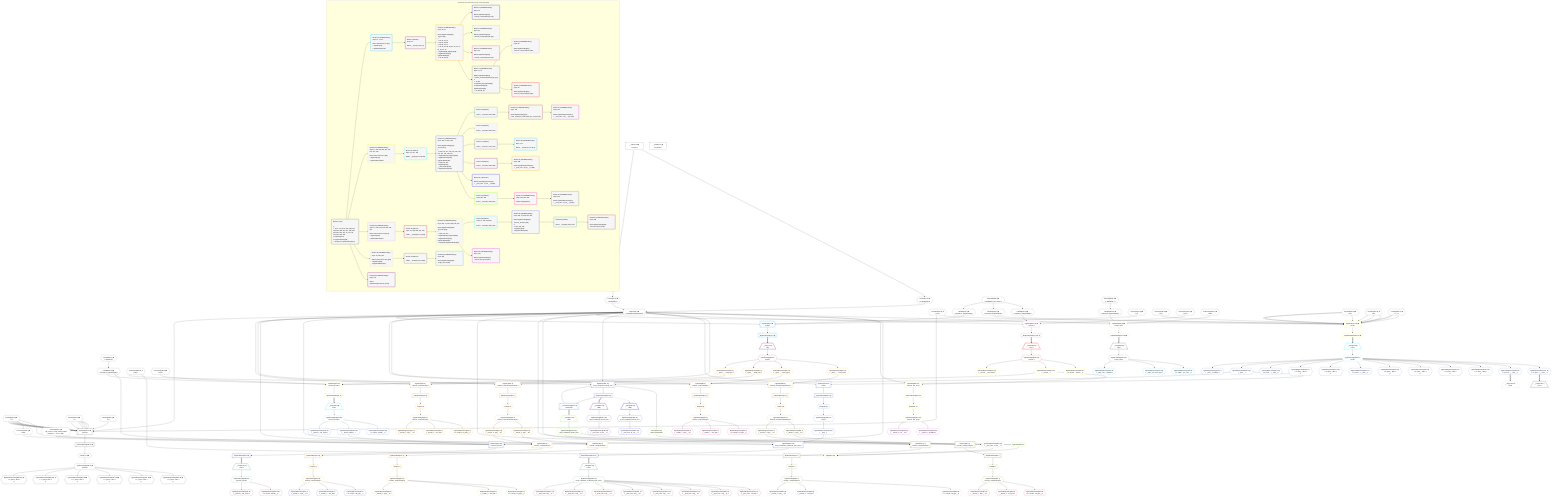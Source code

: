 %%{init: {'themeVariables': { 'fontSize': '12px'}}}%%
graph TD
    classDef path fill:#eee,stroke:#000,color:#000
    classDef plan fill:#fff,stroke-width:1px,color:#000
    classDef itemplan fill:#fff,stroke-width:2px,color:#000
    classDef unbatchedplan fill:#dff,stroke-width:1px,color:#000
    classDef sideeffectplan fill:#fcc,stroke-width:2px,color:#000
    classDef bucket fill:#f6f6f6,color:#000,stroke-width:2px,text-align:left


    %% plan dependencies
    PgSelect275[["PgSelect[275∈0] ➊<br />ᐸpersonᐳ"]]:::plan
    Object12{{"Object[12∈0] ➊<br />ᐸ{pgSettings,withPgClient}ᐳ"}}:::plan
    Constant320{{"Constant[320∈0] ➊<br />ᐸ1ᐳ"}}:::plan
    Constant323{{"Constant[323∈0] ➊<br />ᐸ7ᐳ"}}:::plan
    Constant318{{"Constant[318∈0] ➊<br />ᐸ8ᐳ"}}:::plan
    Constant125{{"Constant[125∈0] ➊<br />ᐸnullᐳ"}}:::plan
    Object12 & Constant320 & Constant320 & Constant323 & Constant320 & Constant318 & Constant323 & Constant320 & Constant323 & Constant320 & Constant323 & Constant320 & Constant125 & Constant323 & Constant320 & Constant323 --> PgSelect275
    Access10{{"Access[10∈0] ➊<br />ᐸ2.pgSettingsᐳ"}}:::plan
    Access11{{"Access[11∈0] ➊<br />ᐸ2.withPgClientᐳ"}}:::plan
    Access10 & Access11 --> Object12
    __Value2["__Value[2∈0] ➊<br />ᐸcontextᐳ"]:::plan
    __Value2 --> Access10
    __Value2 --> Access11
    Lambda14{{"Lambda[14∈0] ➊<br />ᐸextractList_pgSelectApplyᐳ"}}:::plan
    Constant325{{"Constant[325∈0] ➊<br />ᐸ[ 'PRIMARY_KEY_ASC' ]ᐳ"}}:::plan
    Constant325 --> Lambda14
    Lambda100{{"Lambda[100∈0] ➊<br />ᐸextractList_pgSelectApplyᐳ"}}:::plan
    Constant325 --> Lambda100
    Lambda215{{"Lambda[215∈0] ➊<br />ᐸextractList_pgSelectApplyᐳ"}}:::plan
    Constant325 --> Lambda215
    Lambda229{{"Lambda[229∈0] ➊<br />ᐸextractList_pgSelectApplyᐳ"}}:::plan
    Constant6{{"Constant[6∈0] ➊<br />ᐸundefinedᐳ"}}:::plan
    Constant6 --> Lambda229
    Connection243{{"Connection[243∈0] ➊<br />ᐸ239ᐳ"}}:::plan
    Constant320 --> Connection243
    Lambda265{{"Lambda[265∈0] ➊<br />ᐸextractList_pgSelectApplyᐳ"}}:::plan
    Constant326{{"Constant[326∈0] ➊<br />ᐸ[ 'NATURAL' ]ᐳ"}}:::plan
    Constant326 --> Lambda265
    First277{{"First[277∈0] ➊"}}:::plan
    PgSelectRows278[["PgSelectRows[278∈0] ➊"]]:::plan
    PgSelectRows278 --> First277
    PgSelect275 --> PgSelectRows278
    PgSelectSingle279{{"PgSelectSingle[279∈0] ➊<br />ᐸpersonᐳ"}}:::plan
    First277 --> PgSelectSingle279
    __Value4["__Value[4∈0] ➊<br />ᐸrootValueᐳ"]:::plan
    Connection13{{"Connection[13∈0] ➊<br />ᐸ9ᐳ"}}:::plan
    Connection99{{"Connection[99∈0] ➊<br />ᐸ97ᐳ"}}:::plan
    Connection183{{"Connection[183∈0] ➊<br />ᐸ181ᐳ"}}:::plan
    Connection214{{"Connection[214∈0] ➊<br />ᐸ212ᐳ"}}:::plan
    Connection228{{"Connection[228∈0] ➊<br />ᐸ224ᐳ"}}:::plan
    Connection264{{"Connection[264∈0] ➊<br />ᐸ262ᐳ"}}:::plan
    Constant309{{"Constant[309∈0] ➊<br />ᐸ15ᐳ"}}:::plan
    Constant310{{"Constant[310∈0] ➊<br />ᐸ20ᐳ"}}:::plan
    Constant311{{"Constant[311∈0] ➊<br />ᐸ'[...]'ᐳ"}}:::plan
    Constant327{{"Constant[327∈0] ➊<br />ᐸ§{ a: 419, b: 'easy cheesy baked potatoes', c: 'red', e: 'BAᐳ"}}:::plan
    PgSelect15[["PgSelect[15∈1] ➊<br />ᐸtypesᐳ"]]:::plan
    Object12 & Lambda14 & Connection13 --> PgSelect15
    PgSelectRows16[["PgSelectRows[16∈1] ➊"]]:::plan
    PgSelect15 --> PgSelectRows16
    __Item17[/"__Item[17∈2]<br />ᐸ16ᐳ"\]:::itemplan
    PgSelectRows16 ==> __Item17
    PgSelectSingle18{{"PgSelectSingle[18∈2]<br />ᐸtypesᐳ"}}:::plan
    __Item17 --> PgSelectSingle18
    PgSelect20[["PgSelect[20∈3]<br />ᐸfrmcdc_compoundTypeᐳ"]]:::plan
    PgClassExpression19{{"PgClassExpression[19∈3]<br />ᐸ__types__....ound_type”ᐳ"}}:::plan
    Object12 & PgClassExpression19 --> PgSelect20
    PgSelect32[["PgSelect[32∈3]<br />ᐸfrmcdc_nestedCompoundTypeᐳ"]]:::plan
    PgClassExpression31{{"PgClassExpression[31∈3]<br />ᐸ__types__....ound_type”ᐳ"}}:::plan
    Object12 & PgClassExpression31 --> PgSelect32
    PgSelect38[["PgSelect[38∈3]<br />ᐸfrmcdc_compoundTypeᐳ"]]:::plan
    PgClassExpression37{{"PgClassExpression[37∈3]<br />ᐸ__frmcdc_n...type__.”a”ᐳ"}}:::plan
    Object12 & PgClassExpression37 --> PgSelect38
    PgSelect48[["PgSelect[48∈3]<br />ᐸfrmcdc_compoundTypeᐳ"]]:::plan
    PgClassExpression47{{"PgClassExpression[47∈3]<br />ᐸ__frmcdc_n...type__.”b”ᐳ"}}:::plan
    Object12 & PgClassExpression47 --> PgSelect48
    PgSelect58[["PgSelect[58∈3]<br />ᐸfrmcdc_compoundTypeᐳ"]]:::plan
    PgClassExpression57{{"PgClassExpression[57∈3]<br />ᐸ__types__....ound_type”ᐳ"}}:::plan
    Object12 & PgClassExpression57 --> PgSelect58
    PgSelect68[["PgSelect[68∈3]<br />ᐸfrmcdc_nestedCompoundTypeᐳ"]]:::plan
    PgClassExpression67{{"PgClassExpression[67∈3]<br />ᐸ__types__....ound_type”ᐳ"}}:::plan
    Object12 & PgClassExpression67 --> PgSelect68
    PgSelectSingle18 --> PgClassExpression19
    First24{{"First[24∈3]"}}:::plan
    PgSelectRows25[["PgSelectRows[25∈3]"]]:::plan
    PgSelectRows25 --> First24
    PgSelect20 --> PgSelectRows25
    PgSelectSingle26{{"PgSelectSingle[26∈3]<br />ᐸfrmcdc_compoundTypeᐳ"}}:::plan
    First24 --> PgSelectSingle26
    PgClassExpression27{{"PgClassExpression[27∈3]<br />ᐸ__frmcdc_c...type__.”a”ᐳ"}}:::plan
    PgSelectSingle26 --> PgClassExpression27
    PgClassExpression28{{"PgClassExpression[28∈3]<br />ᐸ__frmcdc_c....”foo_bar”ᐳ"}}:::plan
    PgSelectSingle26 --> PgClassExpression28
    PgClassExpression30{{"PgClassExpression[30∈3]<br />ᐸ”c”.”compo...nd_type__)ᐳ"}}:::plan
    PgSelectSingle26 --> PgClassExpression30
    PgSelectSingle18 --> PgClassExpression31
    First34{{"First[34∈3]"}}:::plan
    PgSelectRows35[["PgSelectRows[35∈3]"]]:::plan
    PgSelectRows35 --> First34
    PgSelect32 --> PgSelectRows35
    PgSelectSingle36{{"PgSelectSingle[36∈3]<br />ᐸfrmcdc_nestedCompoundTypeᐳ"}}:::plan
    First34 --> PgSelectSingle36
    PgSelectSingle36 --> PgClassExpression37
    First40{{"First[40∈3]"}}:::plan
    PgSelectRows41[["PgSelectRows[41∈3]"]]:::plan
    PgSelectRows41 --> First40
    PgSelect38 --> PgSelectRows41
    PgSelectSingle42{{"PgSelectSingle[42∈3]<br />ᐸfrmcdc_compoundTypeᐳ"}}:::plan
    First40 --> PgSelectSingle42
    PgSelectSingle36 --> PgClassExpression47
    First50{{"First[50∈3]"}}:::plan
    PgSelectRows51[["PgSelectRows[51∈3]"]]:::plan
    PgSelectRows51 --> First50
    PgSelect48 --> PgSelectRows51
    PgSelectSingle52{{"PgSelectSingle[52∈3]<br />ᐸfrmcdc_compoundTypeᐳ"}}:::plan
    First50 --> PgSelectSingle52
    PgSelectSingle18 --> PgClassExpression57
    First60{{"First[60∈3]"}}:::plan
    PgSelectRows61[["PgSelectRows[61∈3]"]]:::plan
    PgSelectRows61 --> First60
    PgSelect58 --> PgSelectRows61
    PgSelectSingle62{{"PgSelectSingle[62∈3]<br />ᐸfrmcdc_compoundTypeᐳ"}}:::plan
    First60 --> PgSelectSingle62
    PgSelectSingle18 --> PgClassExpression67
    First70{{"First[70∈3]"}}:::plan
    PgSelectRows71[["PgSelectRows[71∈3]"]]:::plan
    PgSelectRows71 --> First70
    PgSelect68 --> PgSelectRows71
    PgSelectSingle72{{"PgSelectSingle[72∈3]<br />ᐸfrmcdc_nestedCompoundTypeᐳ"}}:::plan
    First70 --> PgSelectSingle72
    PgClassExpression43{{"PgClassExpression[43∈4]<br />ᐸ__frmcdc_c...type__.”a”ᐳ"}}:::plan
    PgSelectSingle42 --> PgClassExpression43
    PgClassExpression44{{"PgClassExpression[44∈4]<br />ᐸ__frmcdc_c....”foo_bar”ᐳ"}}:::plan
    PgSelectSingle42 --> PgClassExpression44
    PgClassExpression46{{"PgClassExpression[46∈4]<br />ᐸ”c”.”compo...nd_type__)ᐳ"}}:::plan
    PgSelectSingle42 --> PgClassExpression46
    PgClassExpression53{{"PgClassExpression[53∈5]<br />ᐸ__frmcdc_c...type__.”a”ᐳ"}}:::plan
    PgSelectSingle52 --> PgClassExpression53
    PgClassExpression54{{"PgClassExpression[54∈5]<br />ᐸ__frmcdc_c....”foo_bar”ᐳ"}}:::plan
    PgSelectSingle52 --> PgClassExpression54
    PgClassExpression56{{"PgClassExpression[56∈5]<br />ᐸ”c”.”compo...nd_type__)ᐳ"}}:::plan
    PgSelectSingle52 --> PgClassExpression56
    PgClassExpression63{{"PgClassExpression[63∈6]<br />ᐸ__frmcdc_c...type__.”a”ᐳ"}}:::plan
    PgSelectSingle62 --> PgClassExpression63
    PgClassExpression64{{"PgClassExpression[64∈6]<br />ᐸ__frmcdc_c....”foo_bar”ᐳ"}}:::plan
    PgSelectSingle62 --> PgClassExpression64
    PgClassExpression66{{"PgClassExpression[66∈6]<br />ᐸ”c”.”compo...nd_type__)ᐳ"}}:::plan
    PgSelectSingle62 --> PgClassExpression66
    PgSelect74[["PgSelect[74∈7]<br />ᐸfrmcdc_compoundTypeᐳ"]]:::plan
    PgClassExpression73{{"PgClassExpression[73∈7]<br />ᐸ__frmcdc_n...type__.”a”ᐳ"}}:::plan
    Object12 & PgClassExpression73 --> PgSelect74
    PgSelect86[["PgSelect[86∈7]<br />ᐸfrmcdc_compoundTypeᐳ"]]:::plan
    PgClassExpression85{{"PgClassExpression[85∈7]<br />ᐸ__frmcdc_n...type__.”b”ᐳ"}}:::plan
    Object12 & PgClassExpression85 --> PgSelect86
    PgSelectSingle72 --> PgClassExpression73
    First78{{"First[78∈7]"}}:::plan
    PgSelectRows79[["PgSelectRows[79∈7]"]]:::plan
    PgSelectRows79 --> First78
    PgSelect74 --> PgSelectRows79
    PgSelectSingle80{{"PgSelectSingle[80∈7]<br />ᐸfrmcdc_compoundTypeᐳ"}}:::plan
    First78 --> PgSelectSingle80
    PgSelectSingle72 --> PgClassExpression85
    First88{{"First[88∈7]"}}:::plan
    PgSelectRows89[["PgSelectRows[89∈7]"]]:::plan
    PgSelectRows89 --> First88
    PgSelect86 --> PgSelectRows89
    PgSelectSingle90{{"PgSelectSingle[90∈7]<br />ᐸfrmcdc_compoundTypeᐳ"}}:::plan
    First88 --> PgSelectSingle90
    PgClassExpression81{{"PgClassExpression[81∈8]<br />ᐸ__frmcdc_c...type__.”a”ᐳ"}}:::plan
    PgSelectSingle80 --> PgClassExpression81
    PgClassExpression82{{"PgClassExpression[82∈8]<br />ᐸ__frmcdc_c....”foo_bar”ᐳ"}}:::plan
    PgSelectSingle80 --> PgClassExpression82
    PgClassExpression84{{"PgClassExpression[84∈8]<br />ᐸ”c”.”compo...nd_type__)ᐳ"}}:::plan
    PgSelectSingle80 --> PgClassExpression84
    PgClassExpression91{{"PgClassExpression[91∈9]<br />ᐸ__frmcdc_c...type__.”a”ᐳ"}}:::plan
    PgSelectSingle90 --> PgClassExpression91
    PgClassExpression92{{"PgClassExpression[92∈9]<br />ᐸ__frmcdc_c....”foo_bar”ᐳ"}}:::plan
    PgSelectSingle90 --> PgClassExpression92
    PgClassExpression94{{"PgClassExpression[94∈9]<br />ᐸ”c”.”compo...nd_type__)ᐳ"}}:::plan
    PgSelectSingle90 --> PgClassExpression94
    PgSelect101[["PgSelect[101∈10] ➊<br />ᐸpostᐳ"]]:::plan
    Object12 & Lambda100 & Connection99 & Constant309 & Constant310 & Constant311 & Constant309 & Constant310 & Constant311 & Constant309 & Constant125 & Constant310 & Constant311 --> PgSelect101
    PgSelectRows102[["PgSelectRows[102∈10] ➊"]]:::plan
    PgSelect101 --> PgSelectRows102
    __Item103[/"__Item[103∈11]<br />ᐸ102ᐳ"\]:::itemplan
    PgSelectRows102 ==> __Item103
    PgSelectSingle104{{"PgSelectSingle[104∈11]<br />ᐸpostᐳ"}}:::plan
    __Item103 --> PgSelectSingle104
    PgSelect152[["PgSelect[152∈12]<br />ᐸpost_computed_compound_type_arrayᐳ"]]:::plan
    PgClassExpression151{{"PgClassExpression[151∈12]<br />ᐸ__post__ᐳ"}}:::plan
    Object12 & PgClassExpression151 & Constant327 --> PgSelect152
    PgSelect184[["PgSelect[184∈12]<br />ᐸpost_computed_interval_setᐳ"]]:::plan
    PgClassExpression106{{"PgClassExpression[106∈12]<br />ᐸ__post__ᐳ"}}:::plan
    Object12 & PgClassExpression106 & Connection183 --> PgSelect184
    PgSelect144[["PgSelect[144∈12]<br />ᐸpostᐳ"]]:::plan
    Object12 & PgClassExpression106 --> PgSelect144
    __ListTransform196[["__ListTransform[196∈12]<br />ᐸeach:195ᐳ"]]:::plan
    PgSelectRows185[["PgSelectRows[185∈12]"]]:::plan
    PgSelectRows185 & PgSelect184 --> __ListTransform196
    PgClassExpression105{{"PgClassExpression[105∈12]<br />ᐸ__post__.”headline”ᐳ"}}:::plan
    PgSelectSingle104 --> PgClassExpression105
    PgSelectSingle104 --> PgClassExpression106
    PgClassExpression107{{"PgClassExpression[107∈12]<br />ᐸ”a”.”post_...(__post__)ᐳ"}}:::plan
    PgSelectSingle104 --> PgClassExpression107
    PgClassExpression110{{"PgClassExpression[110∈12]<br />ᐸ”a”.”post_...lder! */<br />)ᐳ"}}:::plan
    PgSelectSingle104 --> PgClassExpression110
    PgClassExpression114{{"PgClassExpression[114∈12]<br />ᐸ”a”.”post_...lder! */<br />)ᐳ"}}:::plan
    PgSelectSingle104 --> PgClassExpression114
    PgClassExpression116{{"PgClassExpression[116∈12]<br />ᐸ”a”.”post_...(__post__)ᐳ"}}:::plan
    PgSelectSingle104 --> PgClassExpression116
    PgClassExpression119{{"PgClassExpression[119∈12]<br />ᐸ”a”.”post_...lder! */<br />)ᐳ"}}:::plan
    PgSelectSingle104 --> PgClassExpression119
    PgClassExpression123{{"PgClassExpression[123∈12]<br />ᐸ”a”.”post_...lder! */<br />)ᐳ"}}:::plan
    PgSelectSingle104 --> PgClassExpression123
    PgClassExpression127{{"PgClassExpression[127∈12]<br />ᐸ”a”.”post_...lder! */<br />)ᐳ"}}:::plan
    PgSelectSingle104 --> PgClassExpression127
    PgClassExpression131{{"PgClassExpression[131∈12]<br />ᐸ”a”.”post_...lder! */<br />)ᐳ"}}:::plan
    PgSelectSingle104 --> PgClassExpression131
    First148{{"First[148∈12]"}}:::plan
    PgSelectRows149[["PgSelectRows[149∈12]"]]:::plan
    PgSelectRows149 --> First148
    PgSelect144 --> PgSelectRows149
    PgSelectSingle150{{"PgSelectSingle[150∈12]<br />ᐸpostᐳ"}}:::plan
    First148 --> PgSelectSingle150
    PgSelectSingle150 --> PgClassExpression151
    PgSelectRows154[["PgSelectRows[154∈12]"]]:::plan
    PgSelect152 --> PgSelectRows154
    PgClassExpression169{{"PgClassExpression[169∈12]<br />ᐸ”a”.”post_...(__post__)ᐳ"}}:::plan
    PgSelectSingle104 --> PgClassExpression169
    PgClassExpression172{{"PgClassExpression[172∈12]<br />ᐸ”a”.”post_...(__post__)ᐳ"}}:::plan
    PgSelectSingle104 --> PgClassExpression172
    PgSelect184 --> PgSelectRows185
    __Item155[/"__Item[155∈13]<br />ᐸ154ᐳ"\]:::itemplan
    PgSelectRows154 ==> __Item155
    PgSelectSingle156{{"PgSelectSingle[156∈13]<br />ᐸpost_computed_compound_type_arrayᐳ"}}:::plan
    __Item155 --> PgSelectSingle156
    PgClassExpression157{{"PgClassExpression[157∈14]<br />ᐸ__post_com...rray__.”a”ᐳ"}}:::plan
    PgSelectSingle156 --> PgClassExpression157
    PgClassExpression158{{"PgClassExpression[158∈14]<br />ᐸ__post_com...rray__.”b”ᐳ"}}:::plan
    PgSelectSingle156 --> PgClassExpression158
    PgClassExpression159{{"PgClassExpression[159∈14]<br />ᐸ__post_com...rray__.”c”ᐳ"}}:::plan
    PgSelectSingle156 --> PgClassExpression159
    PgClassExpression160{{"PgClassExpression[160∈14]<br />ᐸ__post_com...rray__.”d”ᐳ"}}:::plan
    PgSelectSingle156 --> PgClassExpression160
    PgClassExpression161{{"PgClassExpression[161∈14]<br />ᐸ__post_com...rray__.”e”ᐳ"}}:::plan
    PgSelectSingle156 --> PgClassExpression161
    PgClassExpression162{{"PgClassExpression[162∈14]<br />ᐸ__post_com...rray__.”f”ᐳ"}}:::plan
    PgSelectSingle156 --> PgClassExpression162
    PgClassExpression163{{"PgClassExpression[163∈14]<br />ᐸ__post_com...rray__.”g”ᐳ"}}:::plan
    PgSelectSingle156 --> PgClassExpression163
    PgClassExpression167{{"PgClassExpression[167∈14]<br />ᐸ__post_com....”foo_bar”ᐳ"}}:::plan
    PgSelectSingle156 --> PgClassExpression167
    __Item170[/"__Item[170∈16]<br />ᐸ169ᐳ"\]:::itemplan
    PgClassExpression169 ==> __Item170
    __Item173[/"__Item[173∈17]<br />ᐸ172ᐳ"\]:::itemplan
    PgClassExpression172 ==> __Item173
    __Item186[/"__Item[186∈19]<br />ᐸ185ᐳ"\]:::itemplan
    PgSelectRows185 ==> __Item186
    PgSelectSingle187{{"PgSelectSingle[187∈19]<br />ᐸpost_computed_interval_setᐳ"}}:::plan
    __Item186 --> PgSelectSingle187
    PgClassExpression188{{"PgClassExpression[188∈19]<br />ᐸ__post_com...al_set__.vᐳ"}}:::plan
    PgSelectSingle187 --> PgClassExpression188
    __Item198[/"__Item[198∈21]<br />ᐸ185ᐳ"\]:::itemplan
    PgSelectRows185 -.-> __Item198
    PgSelectSingle199{{"PgSelectSingle[199∈21]<br />ᐸpost_computed_interval_setᐳ"}}:::plan
    __Item198 --> PgSelectSingle199
    PgClassExpression200{{"PgClassExpression[200∈21]<br />ᐸ__post_com...al_set__.vᐳ"}}:::plan
    PgSelectSingle199 --> PgClassExpression200
    Edge204{{"Edge[204∈22]"}}:::plan
    PgClassExpression203{{"PgClassExpression[203∈22]<br />ᐸ__post_com...al_set__.vᐳ"}}:::plan
    PgCursor206{{"PgCursor[206∈22]"}}:::plan
    PgClassExpression203 & PgCursor206 & Connection183 --> Edge204
    PgSelectSingle202{{"PgSelectSingle[202∈22]<br />ᐸpost_computed_interval_setᐳ"}}:::plan
    Access205{{"Access[205∈22]<br />ᐸ184.cursorDetailsᐳ"}}:::plan
    PgSelectSingle202 & Access205 --> PgCursor206
    __Item201[/"__Item[201∈22]<br />ᐸ196ᐳ"\]:::itemplan
    __ListTransform196 ==> __Item201
    __Item201 --> PgSelectSingle202
    PgSelectSingle202 --> PgClassExpression203
    PgSelect184 --> Access205
    PgSelect216[["PgSelect[216∈25] ➊<br />ᐸpersonᐳ"]]:::plan
    Object12 & Lambda215 & Connection214 --> PgSelect216
    PgSelectRows217[["PgSelectRows[217∈25] ➊"]]:::plan
    PgSelect216 --> PgSelectRows217
    __Item218[/"__Item[218∈26]<br />ᐸ217ᐳ"\]:::itemplan
    PgSelectRows217 ==> __Item218
    PgSelectSingle219{{"PgSelectSingle[219∈26]<br />ᐸpersonᐳ"}}:::plan
    __Item218 --> PgSelectSingle219
    PgSelect230[["PgSelect[230∈27]<br />ᐸperson_friendsᐳ"]]:::plan
    PgClassExpression221{{"PgClassExpression[221∈27]<br />ᐸ__person__ᐳ"}}:::plan
    Object12 & PgClassExpression221 & Lambda229 & Connection228 --> PgSelect230
    PgSelect253[["PgSelect[253∈27]<br />ᐸperson_first_postᐳ"]]:::plan
    Object12 & PgClassExpression221 --> PgSelect253
    PgClassExpression220{{"PgClassExpression[220∈27]<br />ᐸ__person__...full_name”ᐳ"}}:::plan
    PgSelectSingle219 --> PgClassExpression220
    PgSelectSingle219 --> PgClassExpression221
    PgClassExpression222{{"PgClassExpression[222∈27]<br />ᐸ”c”.”perso..._person__)ᐳ"}}:::plan
    PgSelectSingle219 --> PgClassExpression222
    PgSelectRows231[["PgSelectRows[231∈27]"]]:::plan
    PgSelect230 --> PgSelectRows231
    First255{{"First[255∈27]"}}:::plan
    PgSelectRows256[["PgSelectRows[256∈27]"]]:::plan
    PgSelectRows256 --> First255
    PgSelect253 --> PgSelectRows256
    PgSelectSingle257{{"PgSelectSingle[257∈27]<br />ᐸperson_first_postᐳ"}}:::plan
    First255 --> PgSelectSingle257
    __Item232[/"__Item[232∈28]<br />ᐸ231ᐳ"\]:::itemplan
    PgSelectRows231 ==> __Item232
    PgSelectSingle233{{"PgSelectSingle[233∈28]<br />ᐸperson_friendsᐳ"}}:::plan
    __Item232 --> PgSelectSingle233
    PgSelect245[["PgSelect[245∈29]<br />ᐸperson_friendsᐳ"]]:::plan
    PgClassExpression235{{"PgClassExpression[235∈29]<br />ᐸ__person_friends__ᐳ"}}:::plan
    Object12 & PgClassExpression235 & Lambda229 & Connection243 & Constant320 --> PgSelect245
    PgClassExpression234{{"PgClassExpression[234∈29]<br />ᐸ__person_f...full_name”ᐳ"}}:::plan
    PgSelectSingle233 --> PgClassExpression234
    PgSelectSingle233 --> PgClassExpression235
    PgClassExpression236{{"PgClassExpression[236∈29]<br />ᐸ”c”.”perso...friends__)ᐳ"}}:::plan
    PgSelectSingle233 --> PgClassExpression236
    PgSelectRows246[["PgSelectRows[246∈29]"]]:::plan
    PgSelect245 --> PgSelectRows246
    __Item247[/"__Item[247∈30]<br />ᐸ246ᐳ"\]:::itemplan
    PgSelectRows246 ==> __Item247
    PgSelectSingle248{{"PgSelectSingle[248∈30]<br />ᐸperson_friendsᐳ"}}:::plan
    __Item247 --> PgSelectSingle248
    PgClassExpression249{{"PgClassExpression[249∈31]<br />ᐸ__person_f...full_name”ᐳ"}}:::plan
    PgSelectSingle248 --> PgClassExpression249
    PgClassExpression251{{"PgClassExpression[251∈31]<br />ᐸ”c”.”perso...friends__)ᐳ"}}:::plan
    PgSelectSingle248 --> PgClassExpression251
    PgClassExpression258{{"PgClassExpression[258∈32]<br />ᐸ__person_f...ost__.”id”ᐳ"}}:::plan
    PgSelectSingle257 --> PgClassExpression258
    PgClassExpression259{{"PgClassExpression[259∈32]<br />ᐸ__person_f...”headline”ᐳ"}}:::plan
    PgSelectSingle257 --> PgClassExpression259
    PgSelect266[["PgSelect[266∈33] ➊<br />ᐸedge_caseᐳ"]]:::plan
    Object12 & Lambda265 & Connection264 --> PgSelect266
    PgSelectRows267[["PgSelectRows[267∈33] ➊"]]:::plan
    PgSelect266 --> PgSelectRows267
    __Item268[/"__Item[268∈34]<br />ᐸ267ᐳ"\]:::itemplan
    PgSelectRows267 ==> __Item268
    PgSelectSingle269{{"PgSelectSingle[269∈34]<br />ᐸedge_caseᐳ"}}:::plan
    __Item268 --> PgSelectSingle269
    PgClassExpression270{{"PgClassExpression[270∈35]<br />ᐸ__edge_cas...s_default”ᐳ"}}:::plan
    PgSelectSingle269 --> PgClassExpression270
    PgClassExpression271{{"PgClassExpression[271∈35]<br />ᐸ__edge_cas...cast_easy”ᐳ"}}:::plan
    PgSelectSingle269 --> PgClassExpression271
    PgClassExpression273{{"PgClassExpression[273∈35]<br />ᐸ”c”.”edge_...ge_case__)ᐳ"}}:::plan
    PgSelectSingle269 --> PgClassExpression273
    PgClassExpression283{{"PgClassExpression[283∈36] ➊<br />ᐸ”c”.”perso...lder! */<br />)ᐳ"}}:::plan
    PgSelectSingle279 --> PgClassExpression283
    PgClassExpression288{{"PgClassExpression[288∈36] ➊<br />ᐸ”c”.”perso...lder! */<br />)ᐳ"}}:::plan
    PgSelectSingle279 --> PgClassExpression288
    PgClassExpression292{{"PgClassExpression[292∈36] ➊<br />ᐸ”c”.”perso...lder! */<br />)ᐳ"}}:::plan
    PgSelectSingle279 --> PgClassExpression292
    PgClassExpression296{{"PgClassExpression[296∈36] ➊<br />ᐸ”c”.”perso...lder! */<br />)ᐳ"}}:::plan
    PgSelectSingle279 --> PgClassExpression296
    PgClassExpression301{{"PgClassExpression[301∈36] ➊<br />ᐸ”c”.”perso...lder! */<br />)ᐳ"}}:::plan
    PgSelectSingle279 --> PgClassExpression301
    PgClassExpression305{{"PgClassExpression[305∈36] ➊<br />ᐸ”c”.”perso...lder! */<br />)ᐳ"}}:::plan
    PgSelectSingle279 --> PgClassExpression305

    %% define steps

    subgraph "Buckets for queries/v4/procedure-computed-fields"
    Bucket0("Bucket 0 (root)<br /><br />1: <br />ᐳ: 6, 10, 11, 13, 99, 125, 183, 214, 228, 264, 309, 310, 311, 318, 320, 323, 325, 326, 327, 12, 14, 100, 215, 229, 243, 265<br />2: PgSelect[275]<br />3: PgSelectRows[278]<br />ᐳ: First[277], PgSelectSingle[279]"):::bucket
    classDef bucket0 stroke:#696969
    class Bucket0,__Value2,__Value4,Constant6,Access10,Access11,Object12,Connection13,Lambda14,Connection99,Lambda100,Constant125,Connection183,Connection214,Lambda215,Connection228,Lambda229,Connection243,Connection264,Lambda265,PgSelect275,First277,PgSelectRows278,PgSelectSingle279,Constant309,Constant310,Constant311,Constant318,Constant320,Constant323,Constant325,Constant326,Constant327 bucket0
    Bucket1("Bucket 1 (nullableBoundary)<br />Deps: 12, 14, 13<br /><br />ROOT Connectionᐸ9ᐳ[13]<br />1: PgSelect[15]<br />2: PgSelectRows[16]"):::bucket
    classDef bucket1 stroke:#00bfff
    class Bucket1,PgSelect15,PgSelectRows16 bucket1
    Bucket2("Bucket 2 (listItem)<br />Deps: 12<br /><br />ROOT __Item{2}ᐸ16ᐳ[17]"):::bucket
    classDef bucket2 stroke:#7f007f
    class Bucket2,__Item17,PgSelectSingle18 bucket2
    Bucket3("Bucket 3 (nullableBoundary)<br />Deps: 18, 12<br /><br />ROOT PgSelectSingle{2}ᐸtypesᐳ[18]<br />1: <br />ᐳ: 19, 31, 57, 67<br />2: 20, 32, 58, 68<br />3: 25, 35, 61, 71<br />ᐳ: 24, 26, 27, 28, 30, 34, 36, 37, 47, 60, 62, 70, 72<br />4: PgSelect[38], PgSelect[48]<br />5: PgSelectRows[41], PgSelectRows[51]<br />ᐳ: 40, 42, 50, 52"):::bucket
    classDef bucket3 stroke:#ffa500
    class Bucket3,PgClassExpression19,PgSelect20,First24,PgSelectRows25,PgSelectSingle26,PgClassExpression27,PgClassExpression28,PgClassExpression30,PgClassExpression31,PgSelect32,First34,PgSelectRows35,PgSelectSingle36,PgClassExpression37,PgSelect38,First40,PgSelectRows41,PgSelectSingle42,PgClassExpression47,PgSelect48,First50,PgSelectRows51,PgSelectSingle52,PgClassExpression57,PgSelect58,First60,PgSelectRows61,PgSelectSingle62,PgClassExpression67,PgSelect68,First70,PgSelectRows71,PgSelectSingle72 bucket3
    Bucket4("Bucket 4 (nullableBoundary)<br />Deps: 42<br /><br />ROOT PgSelectSingle{3}ᐸfrmcdc_compoundTypeᐳ[42]"):::bucket
    classDef bucket4 stroke:#0000ff
    class Bucket4,PgClassExpression43,PgClassExpression44,PgClassExpression46 bucket4
    Bucket5("Bucket 5 (nullableBoundary)<br />Deps: 52<br /><br />ROOT PgSelectSingle{3}ᐸfrmcdc_compoundTypeᐳ[52]"):::bucket
    classDef bucket5 stroke:#7fff00
    class Bucket5,PgClassExpression53,PgClassExpression54,PgClassExpression56 bucket5
    Bucket6("Bucket 6 (nullableBoundary)<br />Deps: 62<br /><br />ROOT PgSelectSingle{3}ᐸfrmcdc_compoundTypeᐳ[62]"):::bucket
    classDef bucket6 stroke:#ff1493
    class Bucket6,PgClassExpression63,PgClassExpression64,PgClassExpression66 bucket6
    Bucket7("Bucket 7 (nullableBoundary)<br />Deps: 72, 12<br /><br />ROOT PgSelectSingle{3}ᐸfrmcdc_nestedCompoundTypeᐳ[72]<br />1: <br />ᐳ: 73, 85<br />2: PgSelect[74], PgSelect[86]<br />3: PgSelectRows[79], PgSelectRows[89]<br />ᐳ: 78, 80, 88, 90"):::bucket
    classDef bucket7 stroke:#808000
    class Bucket7,PgClassExpression73,PgSelect74,First78,PgSelectRows79,PgSelectSingle80,PgClassExpression85,PgSelect86,First88,PgSelectRows89,PgSelectSingle90 bucket7
    Bucket8("Bucket 8 (nullableBoundary)<br />Deps: 80<br /><br />ROOT PgSelectSingle{7}ᐸfrmcdc_compoundTypeᐳ[80]"):::bucket
    classDef bucket8 stroke:#dda0dd
    class Bucket8,PgClassExpression81,PgClassExpression82,PgClassExpression84 bucket8
    Bucket9("Bucket 9 (nullableBoundary)<br />Deps: 90<br /><br />ROOT PgSelectSingle{7}ᐸfrmcdc_compoundTypeᐳ[90]"):::bucket
    classDef bucket9 stroke:#ff0000
    class Bucket9,PgClassExpression91,PgClassExpression92,PgClassExpression94 bucket9
    Bucket10("Bucket 10 (nullableBoundary)<br />Deps: 12, 100, 99, 309, 310, 311, 125, 327, 183<br /><br />ROOT Connectionᐸ97ᐳ[99]<br />1: PgSelect[101]<br />2: PgSelectRows[102]"):::bucket
    classDef bucket10 stroke:#ffff00
    class Bucket10,PgSelect101,PgSelectRows102 bucket10
    Bucket11("Bucket 11 (listItem)<br />Deps: 12, 327, 183<br /><br />ROOT __Item{11}ᐸ102ᐳ[103]"):::bucket
    classDef bucket11 stroke:#00ffff
    class Bucket11,__Item103,PgSelectSingle104 bucket11
    Bucket12("Bucket 12 (nullableBoundary)<br />Deps: 104, 12, 327, 183<br /><br />ROOT PgSelectSingle{11}ᐸpostᐳ[104]<br />1: <br />ᐳ: 105, 106, 107, 110, 114, 116, 119, 123, 127, 131, 169, 172<br />2: PgSelect[144], PgSelect[184]<br />3: PgSelectRows[149], PgSelectRows[185]<br />ᐳ: 148, 150, 151<br />4: PgSelect[152], __ListTransform[196]<br />5: PgSelectRows[154]"):::bucket
    classDef bucket12 stroke:#4169e1
    class Bucket12,PgClassExpression105,PgClassExpression106,PgClassExpression107,PgClassExpression110,PgClassExpression114,PgClassExpression116,PgClassExpression119,PgClassExpression123,PgClassExpression127,PgClassExpression131,PgSelect144,First148,PgSelectRows149,PgSelectSingle150,PgClassExpression151,PgSelect152,PgSelectRows154,PgClassExpression169,PgClassExpression172,PgSelect184,PgSelectRows185,__ListTransform196 bucket12
    Bucket13("Bucket 13 (listItem)<br /><br />ROOT __Item{13}ᐸ154ᐳ[155]"):::bucket
    classDef bucket13 stroke:#3cb371
    class Bucket13,__Item155,PgSelectSingle156 bucket13
    Bucket14("Bucket 14 (nullableBoundary)<br />Deps: 156<br /><br />ROOT PgSelectSingle{13}ᐸpost_computed_compound_type_arrayᐳ[156]"):::bucket
    classDef bucket14 stroke:#a52a2a
    class Bucket14,PgClassExpression157,PgClassExpression158,PgClassExpression159,PgClassExpression160,PgClassExpression161,PgClassExpression162,PgClassExpression163,PgClassExpression167 bucket14
    Bucket15("Bucket 15 (nullableBoundary)<br />Deps: 163<br /><br />ROOT PgClassExpression{14}ᐸ__post_com...rray__.”g”ᐳ[163]"):::bucket
    classDef bucket15 stroke:#ff00ff
    class Bucket15 bucket15
    Bucket16("Bucket 16 (listItem)<br /><br />ROOT __Item{16}ᐸ169ᐳ[170]"):::bucket
    classDef bucket16 stroke:#f5deb3
    class Bucket16,__Item170 bucket16
    Bucket17("Bucket 17 (listItem)<br /><br />ROOT __Item{17}ᐸ172ᐳ[173]"):::bucket
    classDef bucket17 stroke:#696969
    class Bucket17,__Item173 bucket17
    Bucket18("Bucket 18 (nullableBoundary)<br />Deps: 173<br /><br />ROOT __Item{17}ᐸ172ᐳ[173]"):::bucket
    classDef bucket18 stroke:#00bfff
    class Bucket18 bucket18
    Bucket19("Bucket 19 (listItem)<br /><br />ROOT __Item{19}ᐸ185ᐳ[186]"):::bucket
    classDef bucket19 stroke:#7f007f
    class Bucket19,__Item186,PgSelectSingle187,PgClassExpression188 bucket19
    Bucket20("Bucket 20 (nullableBoundary)<br />Deps: 188<br /><br />ROOT PgClassExpression{19}ᐸ__post_com...al_set__.vᐳ[188]"):::bucket
    classDef bucket20 stroke:#ffa500
    class Bucket20 bucket20
    Bucket21("Bucket 21 (subroutine)<br /><br />ROOT PgClassExpression{21}ᐸ__post_com...al_set__.vᐳ[200]"):::bucket
    classDef bucket21 stroke:#0000ff
    class Bucket21,__Item198,PgSelectSingle199,PgClassExpression200 bucket21
    Bucket22("Bucket 22 (listItem)<br />Deps: 183, 184<br /><br />ROOT __Item{22}ᐸ196ᐳ[201]"):::bucket
    classDef bucket22 stroke:#7fff00
    class Bucket22,__Item201,PgSelectSingle202,PgClassExpression203,Edge204,Access205,PgCursor206 bucket22
    Bucket23("Bucket 23 (nullableBoundary)<br />Deps: 204, 203, 206<br /><br />ROOT Edge{22}[204]"):::bucket
    classDef bucket23 stroke:#ff1493
    class Bucket23 bucket23
    Bucket24("Bucket 24 (nullableBoundary)<br />Deps: 203<br /><br />ROOT PgClassExpression{22}ᐸ__post_com...al_set__.vᐳ[203]"):::bucket
    classDef bucket24 stroke:#808000
    class Bucket24 bucket24
    Bucket25("Bucket 25 (nullableBoundary)<br />Deps: 12, 215, 214, 229, 228, 243, 320<br /><br />ROOT Connectionᐸ212ᐳ[214]<br />1: PgSelect[216]<br />2: PgSelectRows[217]"):::bucket
    classDef bucket25 stroke:#dda0dd
    class Bucket25,PgSelect216,PgSelectRows217 bucket25
    Bucket26("Bucket 26 (listItem)<br />Deps: 12, 229, 228, 243, 320<br /><br />ROOT __Item{26}ᐸ217ᐳ[218]"):::bucket
    classDef bucket26 stroke:#ff0000
    class Bucket26,__Item218,PgSelectSingle219 bucket26
    Bucket27("Bucket 27 (nullableBoundary)<br />Deps: 219, 12, 229, 228, 243, 320<br /><br />ROOT PgSelectSingle{26}ᐸpersonᐳ[219]<br />1: <br />ᐳ: 220, 221, 222<br />2: PgSelect[230], PgSelect[253]<br />3: PgSelectRows[231], PgSelectRows[256]<br />ᐳ: First[255], PgSelectSingle[257]"):::bucket
    classDef bucket27 stroke:#ffff00
    class Bucket27,PgClassExpression220,PgClassExpression221,PgClassExpression222,PgSelect230,PgSelectRows231,PgSelect253,First255,PgSelectRows256,PgSelectSingle257 bucket27
    Bucket28("Bucket 28 (listItem)<br />Deps: 12, 229, 243, 320<br /><br />ROOT __Item{28}ᐸ231ᐳ[232]"):::bucket
    classDef bucket28 stroke:#00ffff
    class Bucket28,__Item232,PgSelectSingle233 bucket28
    Bucket29("Bucket 29 (nullableBoundary)<br />Deps: 233, 12, 229, 243, 320<br /><br />ROOT PgSelectSingle{28}ᐸperson_friendsᐳ[233]<br />1: <br />ᐳ: 234, 235, 236<br />2: PgSelect[245]<br />3: PgSelectRows[246]"):::bucket
    classDef bucket29 stroke:#4169e1
    class Bucket29,PgClassExpression234,PgClassExpression235,PgClassExpression236,PgSelect245,PgSelectRows246 bucket29
    Bucket30("Bucket 30 (listItem)<br /><br />ROOT __Item{30}ᐸ246ᐳ[247]"):::bucket
    classDef bucket30 stroke:#3cb371
    class Bucket30,__Item247,PgSelectSingle248 bucket30
    Bucket31("Bucket 31 (nullableBoundary)<br />Deps: 248<br /><br />ROOT PgSelectSingle{30}ᐸperson_friendsᐳ[248]"):::bucket
    classDef bucket31 stroke:#a52a2a
    class Bucket31,PgClassExpression249,PgClassExpression251 bucket31
    Bucket32("Bucket 32 (nullableBoundary)<br />Deps: 257<br /><br />ROOT PgSelectSingle{27}ᐸperson_first_postᐳ[257]"):::bucket
    classDef bucket32 stroke:#ff00ff
    class Bucket32,PgClassExpression258,PgClassExpression259 bucket32
    Bucket33("Bucket 33 (nullableBoundary)<br />Deps: 12, 265, 264<br /><br />ROOT Connectionᐸ262ᐳ[264]<br />1: PgSelect[266]<br />2: PgSelectRows[267]"):::bucket
    classDef bucket33 stroke:#f5deb3
    class Bucket33,PgSelect266,PgSelectRows267 bucket33
    Bucket34("Bucket 34 (listItem)<br /><br />ROOT __Item{34}ᐸ267ᐳ[268]"):::bucket
    classDef bucket34 stroke:#696969
    class Bucket34,__Item268,PgSelectSingle269 bucket34
    Bucket35("Bucket 35 (nullableBoundary)<br />Deps: 269<br /><br />ROOT PgSelectSingle{34}ᐸedge_caseᐳ[269]"):::bucket
    classDef bucket35 stroke:#00bfff
    class Bucket35,PgClassExpression270,PgClassExpression271,PgClassExpression273 bucket35
    Bucket36("Bucket 36 (nullableBoundary)<br />Deps: 279<br /><br />ROOT PgSelectSingleᐸpersonᐳ[279]"):::bucket
    classDef bucket36 stroke:#7f007f
    class Bucket36,PgClassExpression283,PgClassExpression288,PgClassExpression292,PgClassExpression296,PgClassExpression301,PgClassExpression305 bucket36
    Bucket0 --> Bucket1 & Bucket10 & Bucket25 & Bucket33 & Bucket36
    Bucket1 --> Bucket2
    Bucket2 --> Bucket3
    Bucket3 --> Bucket4 & Bucket5 & Bucket6 & Bucket7
    Bucket7 --> Bucket8 & Bucket9
    Bucket10 --> Bucket11
    Bucket11 --> Bucket12
    Bucket12 --> Bucket13 & Bucket16 & Bucket17 & Bucket19 & Bucket21 & Bucket22
    Bucket13 --> Bucket14
    Bucket14 --> Bucket15
    Bucket17 --> Bucket18
    Bucket19 --> Bucket20
    Bucket22 --> Bucket23
    Bucket23 --> Bucket24
    Bucket25 --> Bucket26
    Bucket26 --> Bucket27
    Bucket27 --> Bucket28 & Bucket32
    Bucket28 --> Bucket29
    Bucket29 --> Bucket30
    Bucket30 --> Bucket31
    Bucket33 --> Bucket34
    Bucket34 --> Bucket35
    end